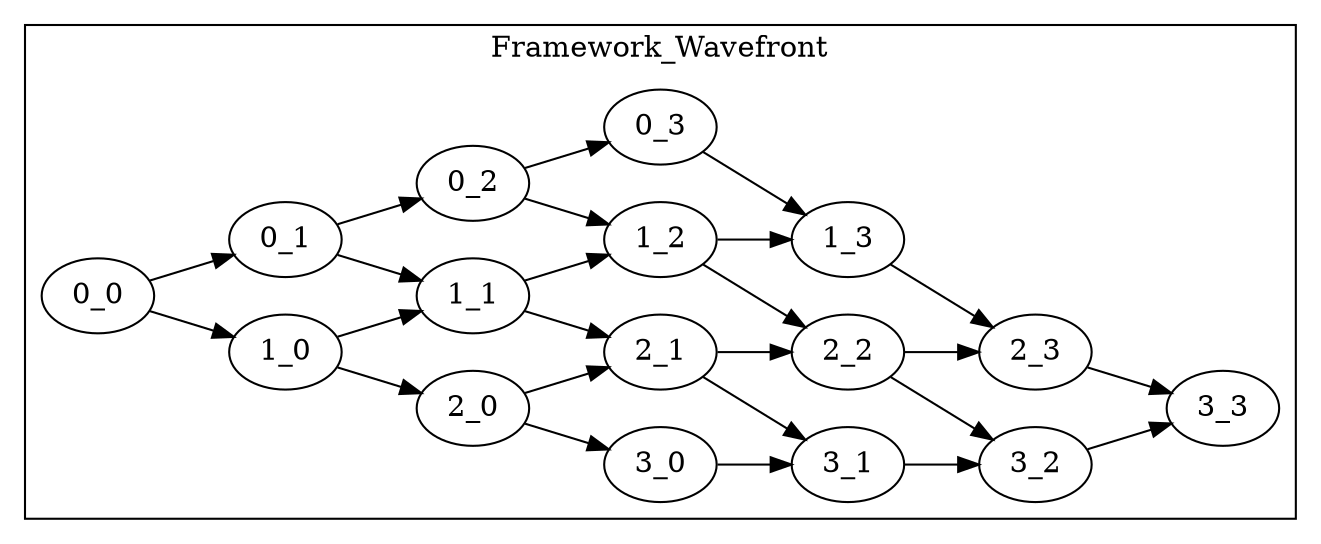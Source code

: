 digraph Framework_Wavefront {
rankdir="LR";
subgraph cluster_Wavefront {
label="Framework_Wavefront";
p0x7ff9d4287020[label="0_0"];
p0x7ff9d4287020 -> p0x7ff9d4287480;
p0x7ff9d4287020 -> p0x7ff9d4287138;
p0x7ff9d4287138[label="0_1"];
p0x7ff9d4287138 -> p0x7ff9d4287598;
p0x7ff9d4287138 -> p0x7ff9d4287250;
p0x7ff9d4287250[label="0_2"];
p0x7ff9d4287250 -> p0x7ff9d42876b0;
p0x7ff9d4287250 -> p0x7ff9d4287368;
p0x7ff9d4287368[label="0_3"];
p0x7ff9d4287368 -> p0x7ff9d42877c8;
p0x7ff9d4287480[label="1_0"];
p0x7ff9d4287480 -> p0x7ff9d42878e0;
p0x7ff9d4287480 -> p0x7ff9d4287598;
p0x7ff9d4287598[label="1_1"];
p0x7ff9d4287598 -> p0x7ff9d42879f8;
p0x7ff9d4287598 -> p0x7ff9d42876b0;
p0x7ff9d42876b0[label="1_2"];
p0x7ff9d42876b0 -> p0x7ff9d4287b10;
p0x7ff9d42876b0 -> p0x7ff9d42877c8;
p0x7ff9d42877c8[label="1_3"];
p0x7ff9d42877c8 -> p0x7ff9d4287c28;
p0x7ff9d42878e0[label="2_0"];
p0x7ff9d42878e0 -> p0x7ff9d4287d40;
p0x7ff9d42878e0 -> p0x7ff9d42879f8;
p0x7ff9d42879f8[label="2_1"];
p0x7ff9d42879f8 -> p0x7ff9d4287e58;
p0x7ff9d42879f8 -> p0x7ff9d4287b10;
p0x7ff9d4287b10[label="2_2"];
p0x7ff9d4287b10 -> p0x7ff9d4287f70;
p0x7ff9d4287b10 -> p0x7ff9d4287c28;
p0x7ff9d4287c28[label="2_3"];
p0x7ff9d4287c28 -> p0x7ff9d4288088;
p0x7ff9d4287d40[label="3_0"];
p0x7ff9d4287d40 -> p0x7ff9d4287e58;
p0x7ff9d4287e58[label="3_1"];
p0x7ff9d4287e58 -> p0x7ff9d4287f70;
p0x7ff9d4287f70[label="3_2"];
p0x7ff9d4287f70 -> p0x7ff9d4288088;
p0x7ff9d4288088[label="3_3"];
}
}

